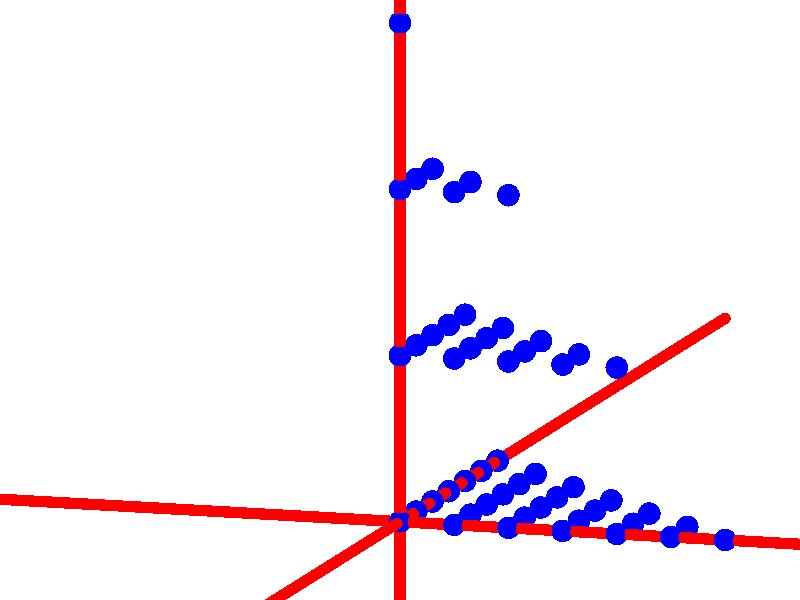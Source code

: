 #macro my_sphere(xPos, yPos, zPos) sphere { <xPos, yPos, zPos>, 0.2 texture { pigment {color <0, 0, 1>} } finish {phong 0.9} }
#end


#declare I = 0;
#while (I <= 6)
  #declare K = 0;
  #while (K <= 6)
    #declare J = 0;
    #while (J <= (6 - I - K) / 2)
      my_sphere(I, 3 * J, K)
    #declare J = J + 1;
    #end
  #declare K = K + 1;
  #end
#declare I = I + 1;
#end

my_sphere(0, 0, 0)

cylinder {
 <0, 20, 0>
 <0, -20, 0>
 0.1
 texture {pigment {color <1, 0, 0>}}
 finish {ambient 0.5}
}

cylinder {
 <20, 0, 0>
 <-20, 0, 0>
 0.1
 texture {pigment {color <1, 0, 0>}}
 finish {ambient 0.5}
}

cylinder {
 <0, 0, 20>
 <0, 0, -20>
 0.1
 texture {pigment {color <1, 0, 0>}}
 finish {ambient 0.5}
}

camera {
   orthographic
   location <3, 6, -10>
   look_at <0, 4, 0>
}

light_source { <-1, -1, -1> color <1, 1, 1>}

sky_sphere { pigment {color <1, 1, 1>} }

